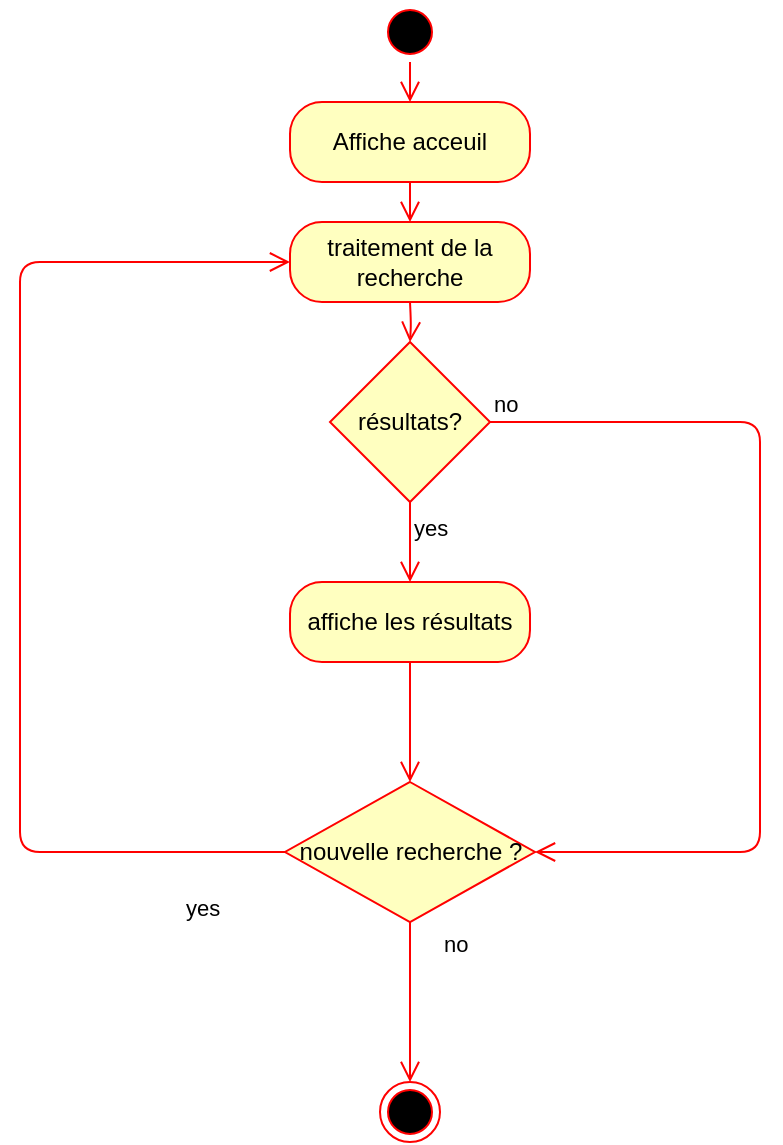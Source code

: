 <mxfile version="14.8.0" type="github">
  <diagram id="6if-rkM5jnVLLxjynNPn" name="Page-1">
    <mxGraphModel dx="846" dy="551" grid="1" gridSize="10" guides="1" tooltips="1" connect="1" arrows="1" fold="1" page="1" pageScale="1" pageWidth="850" pageHeight="1100" math="0" shadow="0">
      <root>
        <mxCell id="0" />
        <mxCell id="1" parent="0" />
        <mxCell id="GS85XFRzAfh65JmA1hJK-1" value="" style="ellipse;html=1;shape=startState;fillColor=#000000;strokeColor=#ff0000;" vertex="1" parent="1">
          <mxGeometry x="360" y="30" width="30" height="30" as="geometry" />
        </mxCell>
        <mxCell id="GS85XFRzAfh65JmA1hJK-2" value="" style="edgeStyle=orthogonalEdgeStyle;html=1;verticalAlign=bottom;endArrow=open;endSize=8;strokeColor=#ff0000;entryX=0.5;entryY=0;entryDx=0;entryDy=0;" edge="1" source="GS85XFRzAfh65JmA1hJK-1" parent="1" target="GS85XFRzAfh65JmA1hJK-3">
          <mxGeometry relative="1" as="geometry">
            <mxPoint x="375" y="120" as="targetPoint" />
          </mxGeometry>
        </mxCell>
        <mxCell id="GS85XFRzAfh65JmA1hJK-3" value="Affiche acceuil" style="rounded=1;whiteSpace=wrap;html=1;arcSize=40;fontColor=#000000;fillColor=#ffffc0;strokeColor=#ff0000;" vertex="1" parent="1">
          <mxGeometry x="315" y="80" width="120" height="40" as="geometry" />
        </mxCell>
        <mxCell id="GS85XFRzAfh65JmA1hJK-5" value="traitement de la recherche" style="rounded=1;whiteSpace=wrap;html=1;arcSize=40;fontColor=#000000;fillColor=#ffffc0;strokeColor=#ff0000;" vertex="1" parent="1">
          <mxGeometry x="315" y="140" width="120" height="40" as="geometry" />
        </mxCell>
        <mxCell id="GS85XFRzAfh65JmA1hJK-7" value="affiche les résultats" style="rounded=1;whiteSpace=wrap;html=1;arcSize=40;fontColor=#000000;fillColor=#ffffc0;strokeColor=#ff0000;" vertex="1" parent="1">
          <mxGeometry x="315" y="320" width="120" height="40" as="geometry" />
        </mxCell>
        <mxCell id="GS85XFRzAfh65JmA1hJK-8" value="" style="edgeStyle=orthogonalEdgeStyle;html=1;verticalAlign=bottom;endArrow=open;endSize=8;strokeColor=#ff0000;" edge="1" source="GS85XFRzAfh65JmA1hJK-7" parent="1">
          <mxGeometry relative="1" as="geometry">
            <mxPoint x="375" y="420" as="targetPoint" />
          </mxGeometry>
        </mxCell>
        <mxCell id="GS85XFRzAfh65JmA1hJK-9" value="nouvelle recherche ?" style="rhombus;whiteSpace=wrap;html=1;fillColor=#ffffc0;strokeColor=#ff0000;" vertex="1" parent="1">
          <mxGeometry x="312.5" y="420" width="125" height="70" as="geometry" />
        </mxCell>
        <mxCell id="GS85XFRzAfh65JmA1hJK-10" value="no" style="edgeStyle=orthogonalEdgeStyle;html=1;align=left;verticalAlign=bottom;endArrow=open;endSize=8;strokeColor=#ff0000;entryX=0.5;entryY=0;entryDx=0;entryDy=0;exitX=0.5;exitY=1;exitDx=0;exitDy=0;" edge="1" source="GS85XFRzAfh65JmA1hJK-9" parent="1" target="GS85XFRzAfh65JmA1hJK-13">
          <mxGeometry x="-0.5" y="15" relative="1" as="geometry">
            <mxPoint x="550" y="455" as="targetPoint" />
            <Array as="points">
              <mxPoint x="375" y="530" />
              <mxPoint x="375" y="530" />
            </Array>
            <mxPoint as="offset" />
          </mxGeometry>
        </mxCell>
        <mxCell id="GS85XFRzAfh65JmA1hJK-11" value="yes" style="edgeStyle=orthogonalEdgeStyle;html=1;align=left;verticalAlign=top;endArrow=open;endSize=8;strokeColor=#ff0000;entryX=0;entryY=0.5;entryDx=0;entryDy=0;exitX=0;exitY=0.5;exitDx=0;exitDy=0;" edge="1" source="GS85XFRzAfh65JmA1hJK-9" parent="1" target="GS85XFRzAfh65JmA1hJK-5">
          <mxGeometry x="-0.813" y="15" relative="1" as="geometry">
            <mxPoint x="375" y="520" as="targetPoint" />
            <Array as="points">
              <mxPoint x="180" y="455" />
              <mxPoint x="180" y="160" />
            </Array>
            <mxPoint x="1" as="offset" />
          </mxGeometry>
        </mxCell>
        <mxCell id="GS85XFRzAfh65JmA1hJK-13" value="" style="ellipse;html=1;shape=endState;fillColor=#000000;strokeColor=#ff0000;" vertex="1" parent="1">
          <mxGeometry x="360" y="570" width="30" height="30" as="geometry" />
        </mxCell>
        <mxCell id="GS85XFRzAfh65JmA1hJK-16" value="" style="edgeStyle=orthogonalEdgeStyle;html=1;verticalAlign=bottom;endArrow=open;endSize=8;strokeColor=#ff0000;exitX=0.5;exitY=1;exitDx=0;exitDy=0;entryX=0.5;entryY=0;entryDx=0;entryDy=0;" edge="1" parent="1" source="GS85XFRzAfh65JmA1hJK-3" target="GS85XFRzAfh65JmA1hJK-5">
          <mxGeometry relative="1" as="geometry">
            <mxPoint x="385" y="430" as="targetPoint" />
            <mxPoint x="385" y="370" as="sourcePoint" />
          </mxGeometry>
        </mxCell>
        <mxCell id="GS85XFRzAfh65JmA1hJK-17" value="résultats?" style="rhombus;whiteSpace=wrap;html=1;fillColor=#ffffc0;strokeColor=#ff0000;" vertex="1" parent="1">
          <mxGeometry x="335" y="200" width="80" height="80" as="geometry" />
        </mxCell>
        <mxCell id="GS85XFRzAfh65JmA1hJK-18" value="no" style="edgeStyle=orthogonalEdgeStyle;html=1;align=left;verticalAlign=bottom;endArrow=open;endSize=8;strokeColor=#ff0000;entryX=1;entryY=0.5;entryDx=0;entryDy=0;" edge="1" source="GS85XFRzAfh65JmA1hJK-17" parent="1" target="GS85XFRzAfh65JmA1hJK-9">
          <mxGeometry x="-1" relative="1" as="geometry">
            <mxPoint x="510" y="220" as="targetPoint" />
            <Array as="points">
              <mxPoint x="550" y="240" />
              <mxPoint x="550" y="455" />
            </Array>
          </mxGeometry>
        </mxCell>
        <mxCell id="GS85XFRzAfh65JmA1hJK-19" value="yes" style="edgeStyle=orthogonalEdgeStyle;html=1;align=left;verticalAlign=top;endArrow=open;endSize=8;strokeColor=#ff0000;" edge="1" source="GS85XFRzAfh65JmA1hJK-17" parent="1">
          <mxGeometry x="-1" relative="1" as="geometry">
            <mxPoint x="375" y="320" as="targetPoint" />
          </mxGeometry>
        </mxCell>
        <mxCell id="GS85XFRzAfh65JmA1hJK-20" value="" style="edgeStyle=orthogonalEdgeStyle;html=1;verticalAlign=bottom;endArrow=open;endSize=8;strokeColor=#ff0000;entryX=0.5;entryY=0;entryDx=0;entryDy=0;" edge="1" parent="1" target="GS85XFRzAfh65JmA1hJK-17">
          <mxGeometry relative="1" as="geometry">
            <mxPoint x="385" y="150" as="targetPoint" />
            <mxPoint x="375" y="180" as="sourcePoint" />
          </mxGeometry>
        </mxCell>
      </root>
    </mxGraphModel>
  </diagram>
</mxfile>
